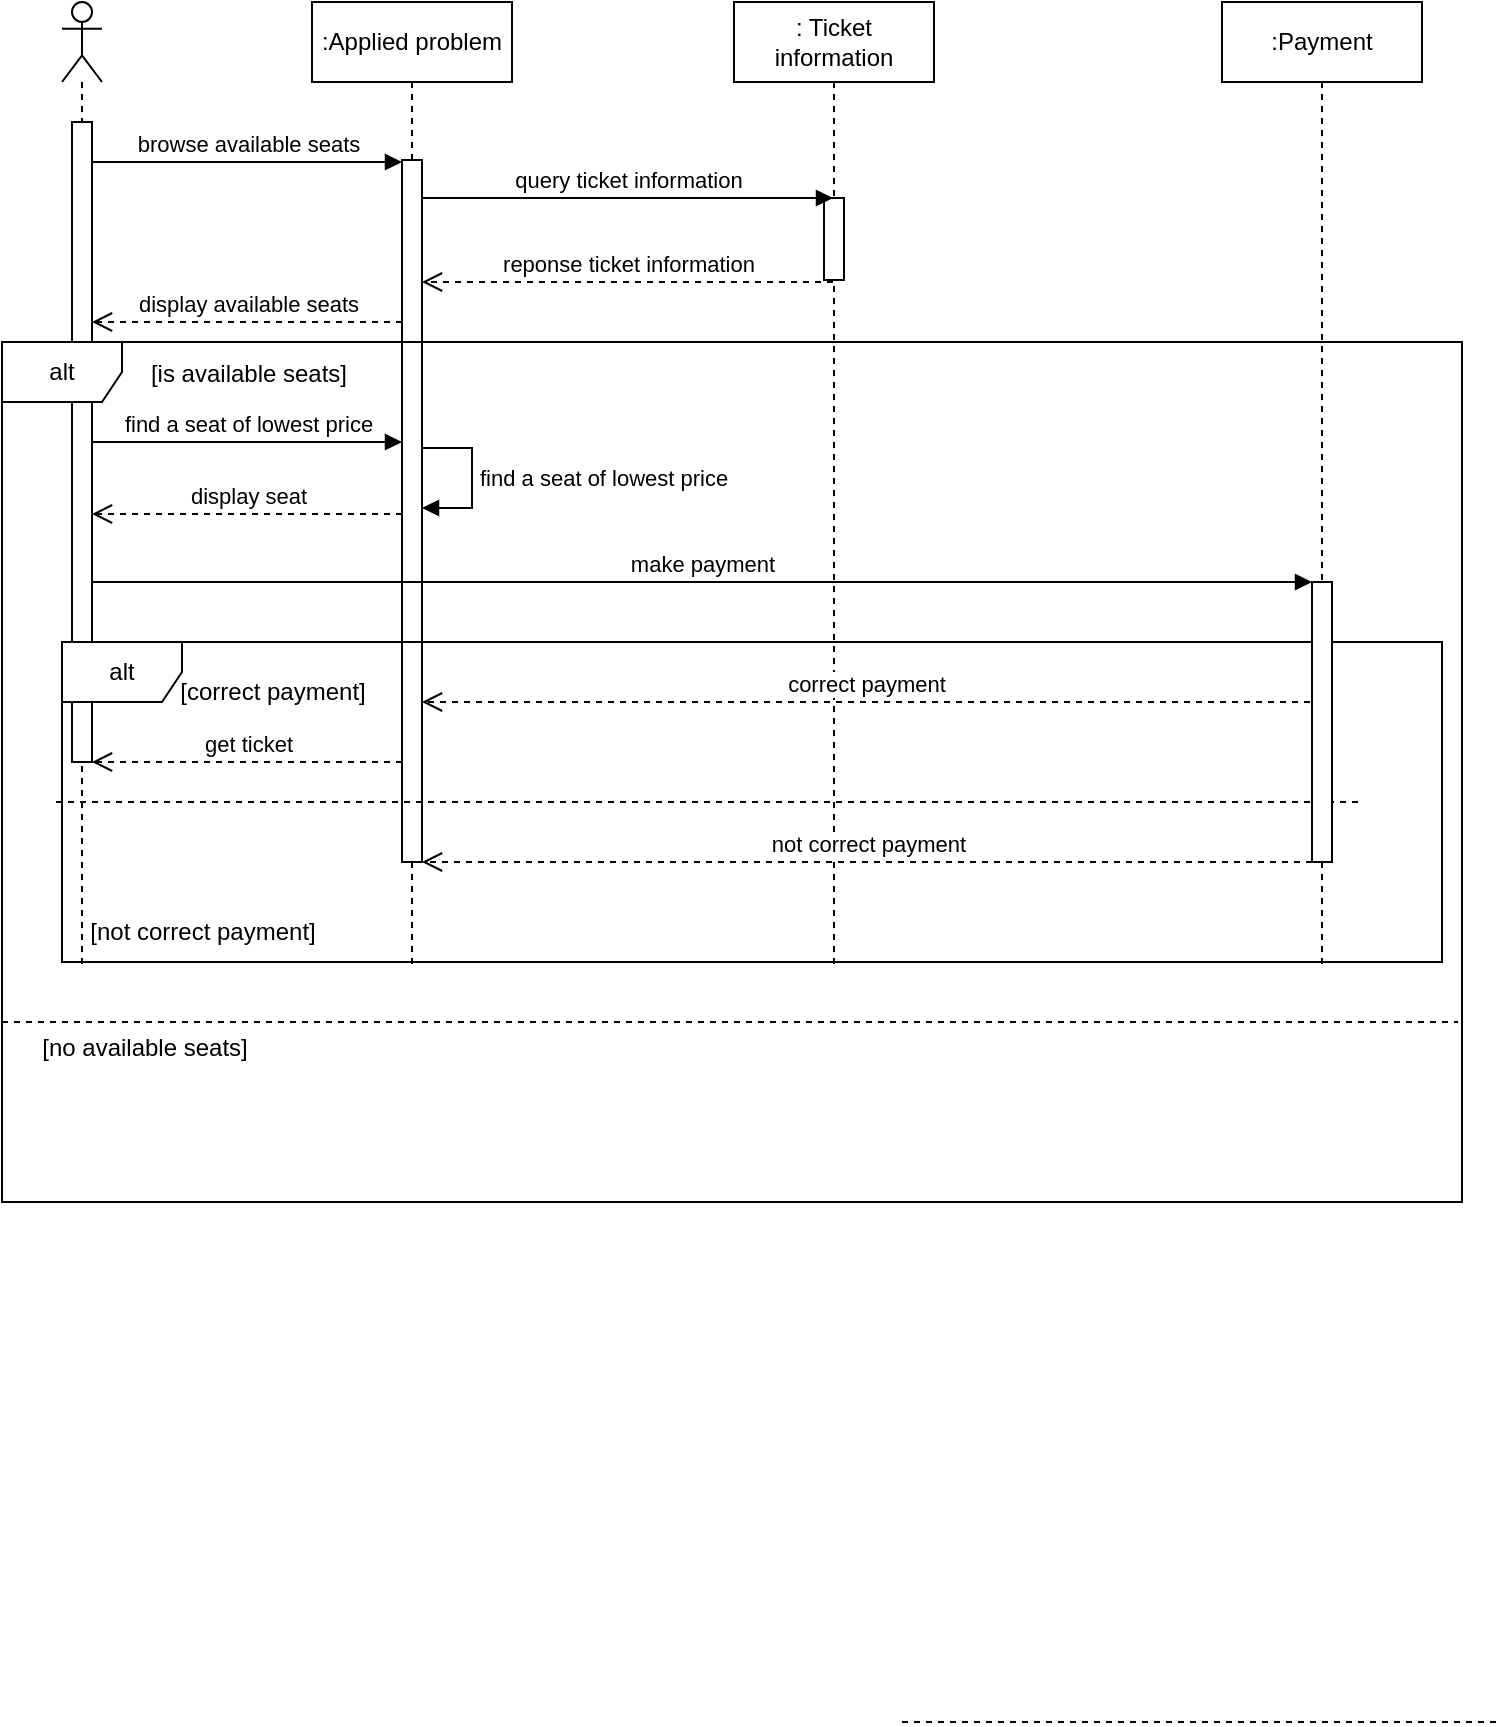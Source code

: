<mxfile version="22.0.3" type="device">
  <diagram name="Page-1" id="P8ifUhwnRnow5DKPMkCz">
    <mxGraphModel dx="1434" dy="844" grid="1" gridSize="10" guides="1" tooltips="1" connect="1" arrows="1" fold="1" page="1" pageScale="1" pageWidth="850" pageHeight="1100" math="0" shadow="0">
      <root>
        <mxCell id="0" />
        <mxCell id="1" parent="0" />
        <mxCell id="AnnmAgtjaUtOk9DpN-qc-4" value=": Ticket information" style="shape=umlLifeline;perimeter=lifelinePerimeter;whiteSpace=wrap;html=1;container=1;dropTarget=0;collapsible=0;recursiveResize=0;outlineConnect=0;portConstraint=eastwest;newEdgeStyle={&quot;edgeStyle&quot;:&quot;elbowEdgeStyle&quot;,&quot;elbow&quot;:&quot;vertical&quot;,&quot;curved&quot;:0,&quot;rounded&quot;:0};" vertex="1" parent="1">
          <mxGeometry x="386" y="80" width="100" height="481" as="geometry" />
        </mxCell>
        <mxCell id="AnnmAgtjaUtOk9DpN-qc-50" value="" style="html=1;points=[[0,0,0,0,5],[0,1,0,0,-5],[1,0,0,0,5],[1,1,0,0,-5]];perimeter=orthogonalPerimeter;outlineConnect=0;targetShapes=umlLifeline;portConstraint=eastwest;newEdgeStyle={&quot;curved&quot;:0,&quot;rounded&quot;:0};" vertex="1" parent="AnnmAgtjaUtOk9DpN-qc-4">
          <mxGeometry x="45" y="98" width="10" height="41" as="geometry" />
        </mxCell>
        <mxCell id="AnnmAgtjaUtOk9DpN-qc-5" value=":Payment" style="shape=umlLifeline;perimeter=lifelinePerimeter;whiteSpace=wrap;html=1;container=1;dropTarget=0;collapsible=0;recursiveResize=0;outlineConnect=0;portConstraint=eastwest;newEdgeStyle={&quot;edgeStyle&quot;:&quot;elbowEdgeStyle&quot;,&quot;elbow&quot;:&quot;vertical&quot;,&quot;curved&quot;:0,&quot;rounded&quot;:0};" vertex="1" parent="1">
          <mxGeometry x="630" y="80" width="100" height="481" as="geometry" />
        </mxCell>
        <mxCell id="AnnmAgtjaUtOk9DpN-qc-6" value=":Applied problem" style="shape=umlLifeline;perimeter=lifelinePerimeter;whiteSpace=wrap;html=1;container=1;dropTarget=0;collapsible=0;recursiveResize=0;outlineConnect=0;portConstraint=eastwest;newEdgeStyle={&quot;curved&quot;:0,&quot;rounded&quot;:0};" vertex="1" parent="1">
          <mxGeometry x="175" y="80" width="100" height="481" as="geometry" />
        </mxCell>
        <mxCell id="AnnmAgtjaUtOk9DpN-qc-23" value="" style="html=1;points=[[0,0,0,0,5],[0,1,0,0,-5],[1,0,0,0,5],[1,1,0,0,-5]];perimeter=orthogonalPerimeter;outlineConnect=0;targetShapes=umlLifeline;portConstraint=eastwest;newEdgeStyle={&quot;curved&quot;:0,&quot;rounded&quot;:0};" vertex="1" parent="AnnmAgtjaUtOk9DpN-qc-6">
          <mxGeometry x="45" y="79" width="10" height="351" as="geometry" />
        </mxCell>
        <mxCell id="AnnmAgtjaUtOk9DpN-qc-24" value="find a seat of lowest price" style="html=1;align=left;spacingLeft=2;endArrow=block;rounded=0;edgeStyle=orthogonalEdgeStyle;curved=0;rounded=0;" edge="1" parent="AnnmAgtjaUtOk9DpN-qc-6">
          <mxGeometry relative="1" as="geometry">
            <mxPoint x="55" y="223" as="sourcePoint" />
            <Array as="points">
              <mxPoint x="80" y="253" />
            </Array>
            <mxPoint x="55" y="253" as="targetPoint" />
          </mxGeometry>
        </mxCell>
        <mxCell id="AnnmAgtjaUtOk9DpN-qc-7" value="" style="shape=umlLifeline;perimeter=lifelinePerimeter;whiteSpace=wrap;html=1;container=1;dropTarget=0;collapsible=0;recursiveResize=0;outlineConnect=0;portConstraint=eastwest;newEdgeStyle={&quot;curved&quot;:0,&quot;rounded&quot;:0};participant=umlActor;" vertex="1" parent="1">
          <mxGeometry x="50" y="80" width="20" height="481" as="geometry" />
        </mxCell>
        <mxCell id="AnnmAgtjaUtOk9DpN-qc-21" value="" style="html=1;points=[[0,0,0,0,5],[0,1,0,0,-5],[1,0,0,0,5],[1,1,0,0,-5]];perimeter=orthogonalPerimeter;outlineConnect=0;targetShapes=umlLifeline;portConstraint=eastwest;newEdgeStyle={&quot;curved&quot;:0,&quot;rounded&quot;:0};" vertex="1" parent="AnnmAgtjaUtOk9DpN-qc-7">
          <mxGeometry x="5" y="60" width="10" height="320" as="geometry" />
        </mxCell>
        <mxCell id="AnnmAgtjaUtOk9DpN-qc-9" value="browse available seats" style="html=1;verticalAlign=bottom;endArrow=block;curved=0;rounded=0;" edge="1" parent="1">
          <mxGeometry width="80" relative="1" as="geometry">
            <mxPoint x="65" y="160" as="sourcePoint" />
            <mxPoint x="220" y="160" as="targetPoint" />
          </mxGeometry>
        </mxCell>
        <mxCell id="AnnmAgtjaUtOk9DpN-qc-15" value="query ticket information" style="html=1;verticalAlign=bottom;endArrow=block;curved=0;rounded=0;" edge="1" parent="1" target="AnnmAgtjaUtOk9DpN-qc-4">
          <mxGeometry width="80" relative="1" as="geometry">
            <mxPoint x="230" y="178" as="sourcePoint" />
            <mxPoint x="381" y="178" as="targetPoint" />
          </mxGeometry>
        </mxCell>
        <mxCell id="AnnmAgtjaUtOk9DpN-qc-16" value="reponse ticket information" style="html=1;verticalAlign=bottom;endArrow=open;dashed=1;endSize=8;curved=0;rounded=0;" edge="1" parent="1" source="AnnmAgtjaUtOk9DpN-qc-4">
          <mxGeometry relative="1" as="geometry">
            <mxPoint x="372" y="220" as="sourcePoint" />
            <mxPoint x="230" y="220" as="targetPoint" />
          </mxGeometry>
        </mxCell>
        <mxCell id="AnnmAgtjaUtOk9DpN-qc-17" value="display available seats" style="html=1;verticalAlign=bottom;endArrow=open;dashed=1;endSize=8;curved=0;rounded=0;" edge="1" parent="1">
          <mxGeometry relative="1" as="geometry">
            <mxPoint x="220" y="240" as="sourcePoint" />
            <mxPoint x="65" y="240" as="targetPoint" />
          </mxGeometry>
        </mxCell>
        <mxCell id="AnnmAgtjaUtOk9DpN-qc-22" value="find a seat of lowest price" style="html=1;verticalAlign=bottom;endArrow=block;curved=0;rounded=0;" edge="1" parent="1">
          <mxGeometry width="80" relative="1" as="geometry">
            <mxPoint x="65" y="300" as="sourcePoint" />
            <mxPoint x="220" y="300" as="targetPoint" />
          </mxGeometry>
        </mxCell>
        <mxCell id="AnnmAgtjaUtOk9DpN-qc-25" value="display seat" style="html=1;verticalAlign=bottom;endArrow=open;dashed=1;endSize=8;curved=0;rounded=0;" edge="1" parent="1">
          <mxGeometry relative="1" as="geometry">
            <mxPoint x="220" y="336" as="sourcePoint" />
            <mxPoint x="65" y="336" as="targetPoint" />
          </mxGeometry>
        </mxCell>
        <mxCell id="AnnmAgtjaUtOk9DpN-qc-26" value="make payment" style="html=1;verticalAlign=bottom;endArrow=block;curved=0;rounded=0;" edge="1" parent="1" target="AnnmAgtjaUtOk9DpN-qc-52">
          <mxGeometry width="80" relative="1" as="geometry">
            <mxPoint x="65" y="370" as="sourcePoint" />
            <mxPoint x="760" y="370" as="targetPoint" />
          </mxGeometry>
        </mxCell>
        <mxCell id="AnnmAgtjaUtOk9DpN-qc-27" value="correct payment" style="html=1;verticalAlign=bottom;endArrow=open;dashed=1;endSize=8;curved=0;rounded=0;" edge="1" parent="1">
          <mxGeometry relative="1" as="geometry">
            <mxPoint x="674" y="430" as="sourcePoint" />
            <mxPoint x="230" y="430" as="targetPoint" />
          </mxGeometry>
        </mxCell>
        <mxCell id="AnnmAgtjaUtOk9DpN-qc-28" value="get ticket" style="html=1;verticalAlign=bottom;endArrow=open;dashed=1;endSize=8;curved=0;rounded=0;" edge="1" parent="1">
          <mxGeometry relative="1" as="geometry">
            <mxPoint x="220" y="460" as="sourcePoint" />
            <mxPoint x="65" y="460" as="targetPoint" />
          </mxGeometry>
        </mxCell>
        <mxCell id="AnnmAgtjaUtOk9DpN-qc-30" value="not correct payment" style="html=1;verticalAlign=bottom;endArrow=open;dashed=1;endSize=8;curved=0;rounded=0;" edge="1" parent="1">
          <mxGeometry relative="1" as="geometry">
            <mxPoint x="675" y="510" as="sourcePoint" />
            <mxPoint x="230" y="510" as="targetPoint" />
          </mxGeometry>
        </mxCell>
        <mxCell id="AnnmAgtjaUtOk9DpN-qc-35" value="alt" style="shape=umlFrame;whiteSpace=wrap;html=1;pointerEvents=0;" vertex="1" parent="1">
          <mxGeometry x="50" y="400" width="690" height="160" as="geometry" />
        </mxCell>
        <mxCell id="AnnmAgtjaUtOk9DpN-qc-40" value="" style="endArrow=none;dashed=1;html=1;rounded=0;" edge="1" parent="1">
          <mxGeometry width="50" height="50" relative="1" as="geometry">
            <mxPoint x="47" y="480" as="sourcePoint" />
            <mxPoint x="700" y="480" as="targetPoint" />
          </mxGeometry>
        </mxCell>
        <mxCell id="AnnmAgtjaUtOk9DpN-qc-41" value="" style="endArrow=none;dashed=1;html=1;rounded=0;" edge="1" parent="1">
          <mxGeometry width="50" height="50" relative="1" as="geometry">
            <mxPoint x="470" y="940" as="sourcePoint" />
            <mxPoint x="770" y="940" as="targetPoint" />
          </mxGeometry>
        </mxCell>
        <mxCell id="AnnmAgtjaUtOk9DpN-qc-42" value="[correct payment]" style="text;html=1;align=center;verticalAlign=middle;resizable=0;points=[];autosize=1;strokeColor=none;fillColor=none;" vertex="1" parent="1">
          <mxGeometry x="95" y="410" width="120" height="30" as="geometry" />
        </mxCell>
        <mxCell id="AnnmAgtjaUtOk9DpN-qc-43" value="[not correct payment]" style="text;html=1;align=center;verticalAlign=middle;resizable=0;points=[];autosize=1;strokeColor=none;fillColor=none;" vertex="1" parent="1">
          <mxGeometry x="50" y="530" width="140" height="30" as="geometry" />
        </mxCell>
        <mxCell id="AnnmAgtjaUtOk9DpN-qc-45" value="alt" style="shape=umlFrame;whiteSpace=wrap;html=1;pointerEvents=0;" vertex="1" parent="1">
          <mxGeometry x="20" y="250" width="730" height="430" as="geometry" />
        </mxCell>
        <mxCell id="AnnmAgtjaUtOk9DpN-qc-46" value="" style="endArrow=none;dashed=1;html=1;rounded=0;" edge="1" parent="1">
          <mxGeometry width="50" height="50" relative="1" as="geometry">
            <mxPoint x="20" y="590" as="sourcePoint" />
            <mxPoint x="748" y="590" as="targetPoint" />
          </mxGeometry>
        </mxCell>
        <mxCell id="AnnmAgtjaUtOk9DpN-qc-47" value="[is available seats]" style="text;html=1;align=center;verticalAlign=middle;resizable=0;points=[];autosize=1;strokeColor=none;fillColor=none;" vertex="1" parent="1">
          <mxGeometry x="83" y="251" width="120" height="30" as="geometry" />
        </mxCell>
        <mxCell id="AnnmAgtjaUtOk9DpN-qc-49" value="[no available seats]" style="text;html=1;align=center;verticalAlign=middle;resizable=0;points=[];autosize=1;strokeColor=none;fillColor=none;" vertex="1" parent="1">
          <mxGeometry x="26" y="588" width="130" height="30" as="geometry" />
        </mxCell>
        <mxCell id="AnnmAgtjaUtOk9DpN-qc-52" value="" style="html=1;points=[[0,0,0,0,5],[0,1,0,0,-5],[1,0,0,0,5],[1,1,0,0,-5]];perimeter=orthogonalPerimeter;outlineConnect=0;targetShapes=umlLifeline;portConstraint=eastwest;newEdgeStyle={&quot;curved&quot;:0,&quot;rounded&quot;:0};" vertex="1" parent="1">
          <mxGeometry x="675" y="370" width="10" height="140" as="geometry" />
        </mxCell>
      </root>
    </mxGraphModel>
  </diagram>
</mxfile>
